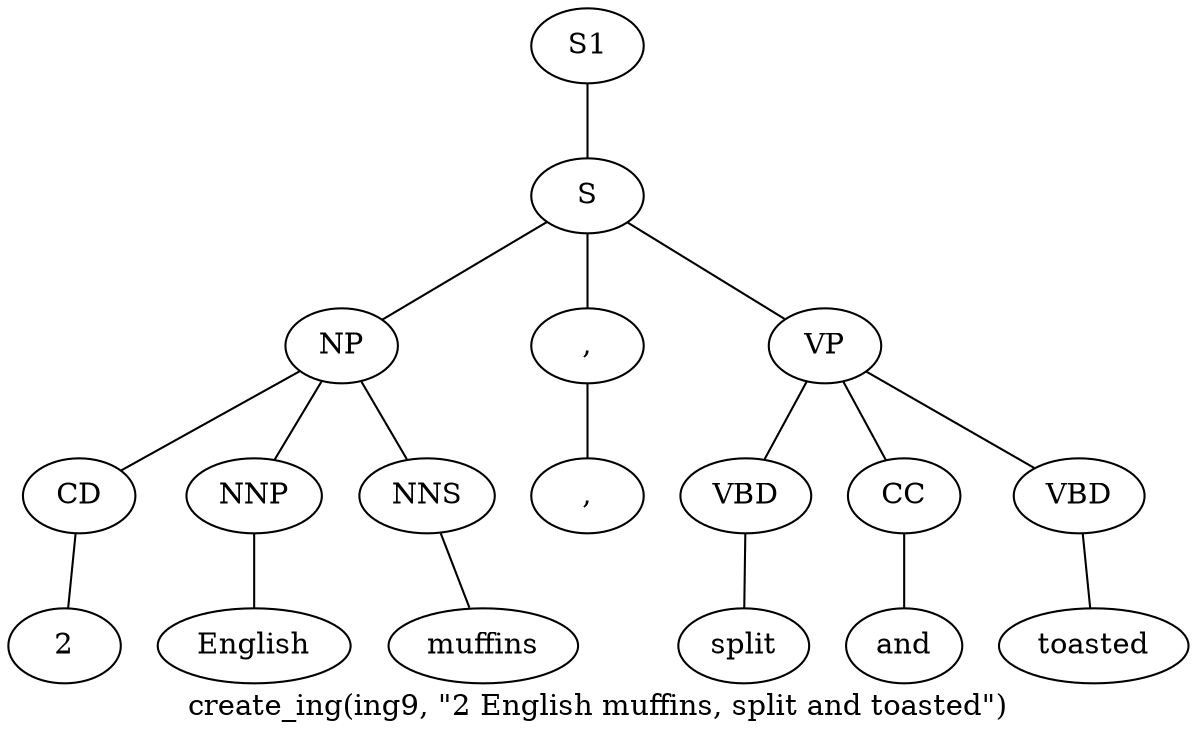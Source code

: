 graph SyntaxGraph {
	label = "create_ing(ing9, \"2 English muffins, split and toasted\")";
	Node0 [label="S1"];
	Node1 [label="S"];
	Node2 [label="NP"];
	Node3 [label="CD"];
	Node4 [label="2"];
	Node5 [label="NNP"];
	Node6 [label="English"];
	Node7 [label="NNS"];
	Node8 [label="muffins"];
	Node9 [label=","];
	Node10 [label=","];
	Node11 [label="VP"];
	Node12 [label="VBD"];
	Node13 [label="split"];
	Node14 [label="CC"];
	Node15 [label="and"];
	Node16 [label="VBD"];
	Node17 [label="toasted"];

	Node0 -- Node1;
	Node1 -- Node2;
	Node1 -- Node9;
	Node1 -- Node11;
	Node2 -- Node3;
	Node2 -- Node5;
	Node2 -- Node7;
	Node3 -- Node4;
	Node5 -- Node6;
	Node7 -- Node8;
	Node9 -- Node10;
	Node11 -- Node12;
	Node11 -- Node14;
	Node11 -- Node16;
	Node12 -- Node13;
	Node14 -- Node15;
	Node16 -- Node17;
}